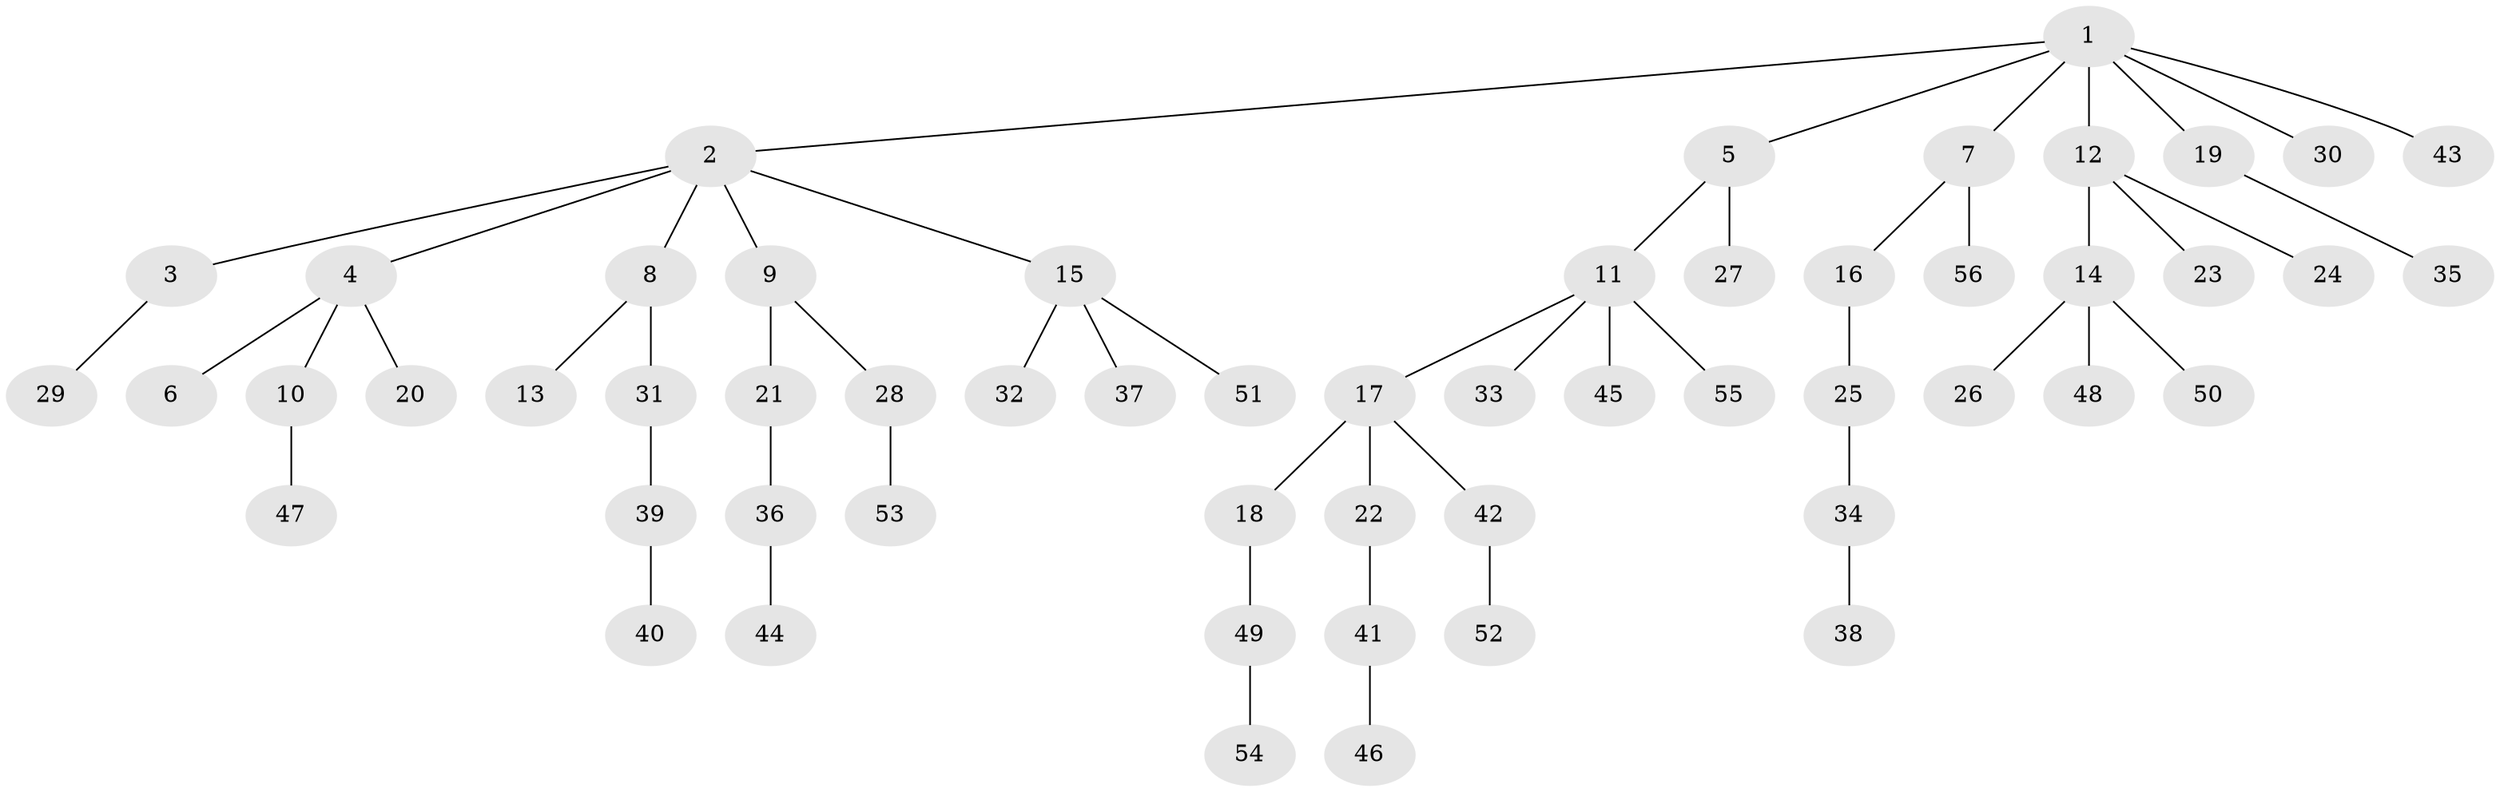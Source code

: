 // Generated by graph-tools (version 1.1) at 2025/15/03/09/25 04:15:23]
// undirected, 56 vertices, 55 edges
graph export_dot {
graph [start="1"]
  node [color=gray90,style=filled];
  1;
  2;
  3;
  4;
  5;
  6;
  7;
  8;
  9;
  10;
  11;
  12;
  13;
  14;
  15;
  16;
  17;
  18;
  19;
  20;
  21;
  22;
  23;
  24;
  25;
  26;
  27;
  28;
  29;
  30;
  31;
  32;
  33;
  34;
  35;
  36;
  37;
  38;
  39;
  40;
  41;
  42;
  43;
  44;
  45;
  46;
  47;
  48;
  49;
  50;
  51;
  52;
  53;
  54;
  55;
  56;
  1 -- 2;
  1 -- 5;
  1 -- 7;
  1 -- 12;
  1 -- 19;
  1 -- 30;
  1 -- 43;
  2 -- 3;
  2 -- 4;
  2 -- 8;
  2 -- 9;
  2 -- 15;
  3 -- 29;
  4 -- 6;
  4 -- 10;
  4 -- 20;
  5 -- 11;
  5 -- 27;
  7 -- 16;
  7 -- 56;
  8 -- 13;
  8 -- 31;
  9 -- 21;
  9 -- 28;
  10 -- 47;
  11 -- 17;
  11 -- 33;
  11 -- 45;
  11 -- 55;
  12 -- 14;
  12 -- 23;
  12 -- 24;
  14 -- 26;
  14 -- 48;
  14 -- 50;
  15 -- 32;
  15 -- 37;
  15 -- 51;
  16 -- 25;
  17 -- 18;
  17 -- 22;
  17 -- 42;
  18 -- 49;
  19 -- 35;
  21 -- 36;
  22 -- 41;
  25 -- 34;
  28 -- 53;
  31 -- 39;
  34 -- 38;
  36 -- 44;
  39 -- 40;
  41 -- 46;
  42 -- 52;
  49 -- 54;
}

